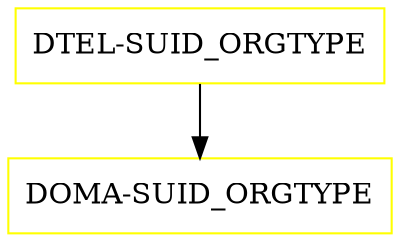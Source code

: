 digraph G {
  "DTEL-SUID_ORGTYPE" [shape=box,color=yellow];
  "DOMA-SUID_ORGTYPE" [shape=box,color=yellow,URL="./DOMA_SUID_ORGTYPE.html"];
  "DTEL-SUID_ORGTYPE" -> "DOMA-SUID_ORGTYPE";
}
